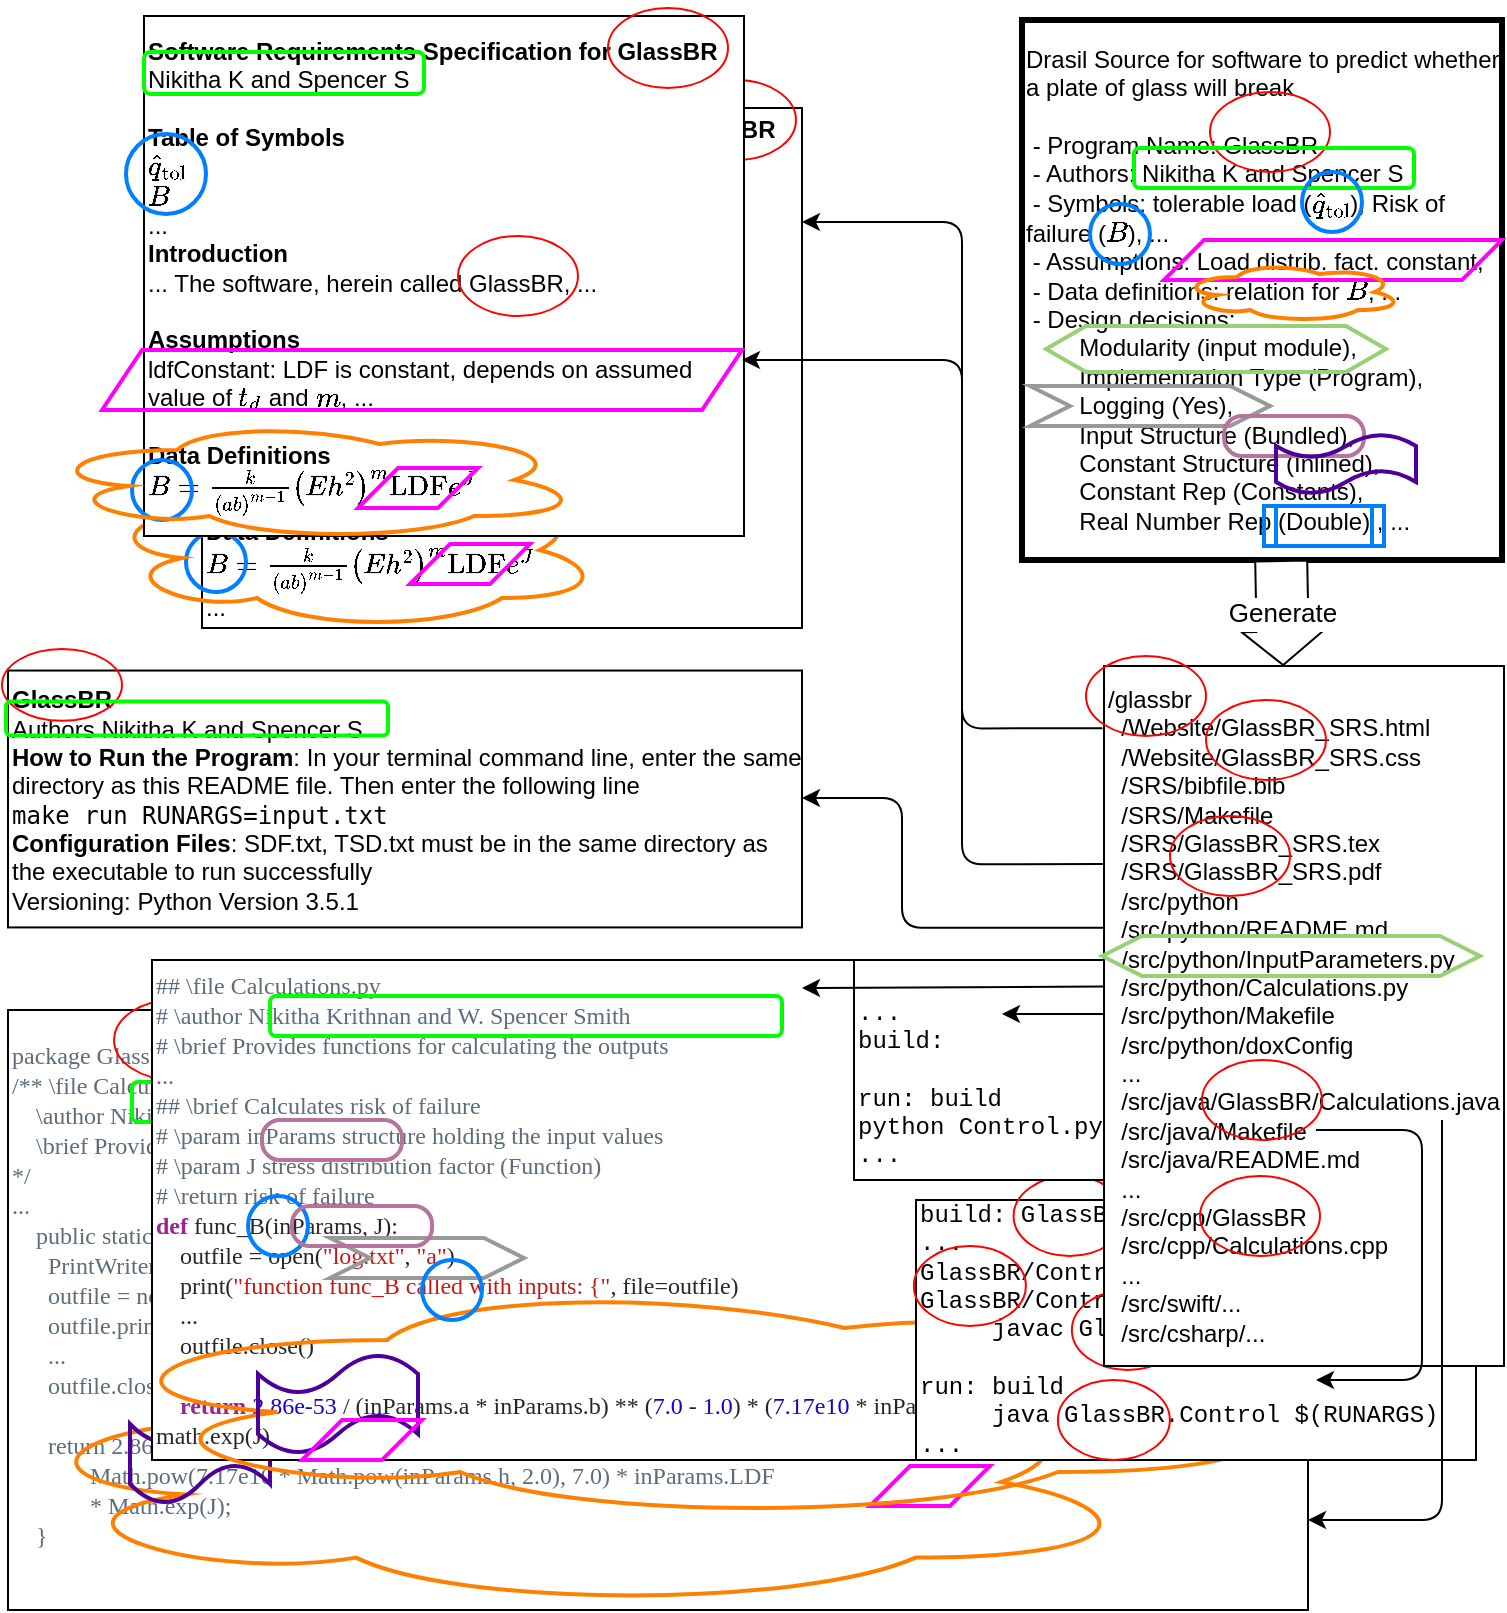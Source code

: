 <mxfile version="15.4.3" type="device"><diagram id="d-WKeMkgtsWJ3UM8GAVP" name="Page-1"><mxGraphModel dx="2272" dy="820" grid="1" gridSize="10" guides="0" tooltips="1" connect="0" arrows="0" fold="1" page="1" pageScale="1" pageWidth="850" pageHeight="1100" math="1" shadow="0"><root><mxCell id="0"/><mxCell id="1" parent="0"/><mxCell id="Y7YsO4KroyBGodmgQjPr-19" value="&lt;p class=&quot;p1&quot; style=&quot;margin: 0px ; font-stretch: normal ; line-height: normal ; background-color: rgb(255 , 255 , 255)&quot;&gt;&lt;font color=&quot;#5d6c79&quot; face=&quot;menlo&quot;&gt;package GlassBR;&lt;/font&gt;&lt;/p&gt;&lt;p class=&quot;p1&quot; style=&quot;margin: 0px ; font-stretch: normal ; line-height: normal ; background-color: rgb(255 , 255 , 255)&quot;&gt;&lt;font color=&quot;#5d6c79&quot; face=&quot;menlo&quot;&gt;/** \file Calculations.java&lt;/font&gt;&lt;/p&gt;&lt;p class=&quot;p1&quot; style=&quot;margin: 0px ; font-stretch: normal ; line-height: normal ; background-color: rgb(255 , 255 , 255)&quot;&gt;&lt;font color=&quot;#5d6c79&quot; face=&quot;menlo&quot;&gt;&amp;nbsp; &amp;nbsp; \author Nikitha Krithnan and W. Spencer Smith&lt;/font&gt;&lt;/p&gt;&lt;p class=&quot;p1&quot; style=&quot;margin: 0px ; font-stretch: normal ; line-height: normal ; background-color: rgb(255 , 255 , 255)&quot;&gt;&lt;font color=&quot;#5d6c79&quot; face=&quot;menlo&quot;&gt;&amp;nbsp; &amp;nbsp; \brief Provides functions for calculating the outputs&lt;/font&gt;&lt;/p&gt;&lt;p class=&quot;p1&quot; style=&quot;margin: 0px ; font-stretch: normal ; line-height: normal ; background-color: rgb(255 , 255 , 255)&quot;&gt;&lt;font color=&quot;#5d6c79&quot; face=&quot;menlo&quot;&gt;*/&lt;/font&gt;&lt;/p&gt;&lt;p class=&quot;p1&quot; style=&quot;margin: 0px ; font-stretch: normal ; line-height: normal ; background-color: rgb(255 , 255 , 255)&quot;&gt;&lt;font color=&quot;#5d6c79&quot; face=&quot;menlo&quot;&gt;...&lt;/font&gt;&lt;/p&gt;&lt;p class=&quot;p1&quot; style=&quot;margin: 0px ; font-stretch: normal ; line-height: normal ; background-color: rgb(255 , 255 , 255)&quot;&gt;&lt;span style=&quot;color: rgb(93 , 108 , 121) ; font-family: &amp;#34;menlo&amp;#34;&quot;&gt;&amp;nbsp; &amp;nbsp; public static double func_B(InputParameters inParams, double J) throws IOException {&lt;/span&gt;&lt;br&gt;&lt;/p&gt;&lt;p class=&quot;p1&quot; style=&quot;margin: 0px ; font-stretch: normal ; line-height: normal ; background-color: rgb(255 , 255 , 255)&quot;&gt;&lt;font color=&quot;#5d6c79&quot; face=&quot;menlo&quot;&gt;&amp;nbsp; &amp;nbsp; &amp;nbsp; PrintWriter outfile;&lt;/font&gt;&lt;/p&gt;&lt;p class=&quot;p1&quot; style=&quot;margin: 0px ; font-stretch: normal ; line-height: normal ; background-color: rgb(255 , 255 , 255)&quot;&gt;&lt;font color=&quot;#5d6c79&quot; face=&quot;menlo&quot;&gt;&amp;nbsp; &amp;nbsp; &amp;nbsp; outfile = new PrintWriter(new FileWriter(new File(&quot;log.txt&quot;), true));&lt;/font&gt;&lt;/p&gt;&lt;p class=&quot;p1&quot; style=&quot;margin: 0px ; font-stretch: normal ; line-height: normal ; background-color: rgb(255 , 255 , 255)&quot;&gt;&lt;font color=&quot;#5d6c79&quot; face=&quot;menlo&quot;&gt;&amp;nbsp; &amp;nbsp; &amp;nbsp; outfile.println(&quot;function func_B called with inputs: {&quot;);&lt;/font&gt;&lt;/p&gt;&lt;p class=&quot;p1&quot; style=&quot;margin: 0px ; font-stretch: normal ; line-height: normal ; background-color: rgb(255 , 255 , 255)&quot;&gt;&lt;span style=&quot;color: rgb(93 , 108 , 121) ; font-family: &amp;#34;menlo&amp;#34;&quot;&gt;&amp;nbsp; &amp;nbsp; &amp;nbsp; ...&lt;/span&gt;&lt;/p&gt;&lt;p class=&quot;p1&quot; style=&quot;margin: 0px ; font-stretch: normal ; line-height: normal ; background-color: rgb(255 , 255 , 255)&quot;&gt;&lt;span style=&quot;color: rgb(93 , 108 , 121) ; font-family: &amp;#34;menlo&amp;#34;&quot;&gt;&amp;nbsp; &amp;nbsp; &amp;nbsp; outfile.close();&lt;/span&gt;&lt;br&gt;&lt;/p&gt;&lt;p class=&quot;p1&quot; style=&quot;margin: 0px ; font-stretch: normal ; line-height: normal ; background-color: rgb(255 , 255 , 255)&quot;&gt;&lt;font color=&quot;#5d6c79&quot; face=&quot;menlo&quot;&gt;&amp;nbsp; &amp;nbsp; &amp;nbsp; &amp;nbsp;&amp;nbsp;&lt;/font&gt;&lt;/p&gt;&lt;p class=&quot;p1&quot; style=&quot;margin: 0px ; font-stretch: normal ; line-height: normal ; background-color: rgb(255 , 255 , 255)&quot;&gt;&lt;font color=&quot;#5d6c79&quot; face=&quot;menlo&quot;&gt;&amp;nbsp; &amp;nbsp; &amp;nbsp; return 2.86e-53 /Math.pow(inParams.a * inParams.b, 7.0 - 1.0) *&lt;/font&gt;&lt;/p&gt;&lt;p class=&quot;p1&quot; style=&quot;margin: 0px ; font-stretch: normal ; line-height: normal ; background-color: rgb(255 , 255 , 255)&quot;&gt;&lt;font color=&quot;#5d6c79&quot; face=&quot;menlo&quot;&gt;&amp;nbsp; &amp;nbsp; &amp;nbsp; &amp;nbsp; &amp;nbsp; &amp;nbsp; &amp;nbsp;Math.pow(7.17e10 * Math.pow(inParams.h, 2.0), 7.0) * inParams.LDF&amp;nbsp;&lt;/font&gt;&lt;/p&gt;&lt;p class=&quot;p1&quot; style=&quot;margin: 0px ; font-stretch: normal ; line-height: normal ; background-color: rgb(255 , 255 , 255)&quot;&gt;&lt;font color=&quot;#5d6c79&quot; face=&quot;menlo&quot;&gt;&amp;nbsp; &amp;nbsp; &amp;nbsp; &amp;nbsp; &amp;nbsp; &amp;nbsp; &amp;nbsp;* Math.exp(J);&lt;/font&gt;&lt;/p&gt;&lt;p class=&quot;p1&quot; style=&quot;margin: 0px ; font-stretch: normal ; line-height: normal ; background-color: rgb(255 , 255 , 255)&quot;&gt;&lt;font color=&quot;#5d6c79&quot; face=&quot;menlo&quot;&gt;&lt;/font&gt;&lt;/p&gt;&lt;p class=&quot;p1&quot; style=&quot;margin: 0px ; font-stretch: normal ; line-height: normal ; background-color: rgb(255 , 255 , 255)&quot;&gt;&lt;font color=&quot;#5d6c79&quot; face=&quot;menlo&quot;&gt;&amp;nbsp; &amp;nbsp; }&lt;/font&gt;&lt;/p&gt;&lt;div&gt;&lt;br&gt;&lt;/div&gt;" style="rounded=0;whiteSpace=wrap;html=1;align=left;fontFamily=Courier New;" parent="1" vertex="1"><mxGeometry x="-797" y="505" width="650" height="300" as="geometry"/></mxCell><mxCell id="Y7YsO4KroyBGodmgQjPr-22" value="" style="ellipse;whiteSpace=wrap;html=1;fillColor=none;strokeColor=#FF0000;" parent="1" vertex="1"><mxGeometry x="-744" y="500" width="60" height="40" as="geometry"/></mxCell><mxCell id="Y7YsO4KroyBGodmgQjPr-29" value="" style="rounded=1;whiteSpace=wrap;html=1;fillColor=none;strokeColor=#00FF00;strokeWidth=2;" parent="1" vertex="1"><mxGeometry x="-735" y="541" width="248" height="20" as="geometry"/></mxCell><mxCell id="Y7YsO4KroyBGodmgQjPr-50" value="" style="ellipse;whiteSpace=wrap;html=1;aspect=fixed;fontFamily=Courier New;strokeWidth=2;fillColor=none;align=left;strokeColor=#007FFF;" parent="1" vertex="1"><mxGeometry x="-634" y="600" width="30" height="30" as="geometry"/></mxCell><mxCell id="Y7YsO4KroyBGodmgQjPr-57" value="" style="ellipse;shape=cloud;whiteSpace=wrap;html=1;fontFamily=Courier New;strokeWidth=2;fillColor=none;align=left;strokeColor=#FF8000;" parent="1" vertex="1"><mxGeometry x="-800" y="678" width="571" height="126" as="geometry"/></mxCell><mxCell id="Y7YsO4KroyBGodmgQjPr-63" value="" style="shape=step;perimeter=stepPerimeter;whiteSpace=wrap;html=1;fixedSize=1;fontFamily=Courier New;strokeWidth=2;fillColor=none;align=left;strokeColor=#999999;" parent="1" vertex="1"><mxGeometry x="-486" y="639" width="120" height="20" as="geometry"/></mxCell><mxCell id="Y7YsO4KroyBGodmgQjPr-66" value="" style="rounded=1;whiteSpace=wrap;html=1;fontFamily=Courier New;strokeWidth=2;fillColor=none;align=left;strokeColor=#B5739D;arcSize=45;" parent="1" vertex="1"><mxGeometry x="-513" y="607" width="70" height="20" as="geometry"/></mxCell><mxCell id="Y7YsO4KroyBGodmgQjPr-69" value="" style="shape=tape;whiteSpace=wrap;html=1;fontFamily=Courier New;strokeWidth=2;fillColor=none;align=left;strokeColor=#4C0099;" parent="1" vertex="1"><mxGeometry x="-736" y="702" width="70" height="50" as="geometry"/></mxCell><mxCell id="jLepKlDc2zNC87XaFifs-2" value="" style="shape=process;whiteSpace=wrap;html=1;backgroundOutline=1;strokeWidth=2;strokeColor=#007FFF;fillColor=none;" parent="1" vertex="1"><mxGeometry x="-448" y="606" width="60" height="20" as="geometry"/></mxCell><mxCell id="UbG10RSQOsBZLtn41_ii-2" value="" style="shape=parallelogram;perimeter=parallelogramPerimeter;whiteSpace=wrap;html=1;fixedSize=1;fontFamily=Courier New;strokeWidth=2;fillColor=none;align=left;strokeColor=#FF00FF;" parent="1" vertex="1"><mxGeometry x="-366" y="733" width="60" height="20" as="geometry"/></mxCell><mxCell id="YKedqq_vjs1xDcSKjSfu-3" value="" style="group" parent="1" vertex="1" connectable="0"><mxGeometry x="-290" y="10" width="240" height="270" as="geometry"/></mxCell><mxCell id="fEJaJfxORMcDwGVmGDDN-1" value="Drasil Source for software to predict whether a plate of glass will break&lt;br&gt;&lt;span&gt;&lt;br&gt;&amp;nbsp;- Program Name: GlassBR&lt;br&gt;&amp;nbsp;- Authors: Nikitha K and Spencer S&lt;br&gt;&lt;/span&gt;&lt;span&gt;&amp;nbsp;- Symbols: tolerable load (\(\hat{q}_\text{tol}\)), Risk of failure (\(B\)), ...&lt;/span&gt;&lt;span&gt;&lt;br&gt;&lt;/span&gt;&lt;span&gt;&amp;nbsp;- Assumptions: Load distrib. fact. constant,&lt;br&gt;&lt;/span&gt;&amp;nbsp;- Data definitions: relation for&amp;nbsp;\(B\), ...&lt;span&gt;&lt;br&gt;&lt;/span&gt;&lt;span&gt;&amp;nbsp;- Design decisions: &lt;br&gt;&lt;span style=&quot;white-space: pre&quot;&gt;&#9;&lt;/span&gt;Modularity (input module), &lt;br&gt;&lt;span style=&quot;white-space: pre&quot;&gt;&#9;&lt;/span&gt;Implementation Type (Program), &lt;br&gt;&lt;span style=&quot;white-space: pre&quot;&gt;&#9;&lt;/span&gt;Logging (Yes),&lt;br&gt;&lt;span style=&quot;white-space: pre&quot;&gt;&#9;&lt;/span&gt;Input Structure (Bundled), &lt;br&gt;&lt;span style=&quot;white-space: pre&quot;&gt;&#9;&lt;/span&gt;Constant Structure (Inlined), &lt;br&gt;&lt;span style=&quot;white-space: pre&quot;&gt;&#9;&lt;/span&gt;Constant Rep (Constants), &lt;br&gt;&lt;span style=&quot;white-space: pre&quot;&gt;&#9;&lt;/span&gt;Real Number Rep (Double) , ...&lt;br&gt;&lt;/span&gt;" style="rounded=0;whiteSpace=wrap;html=1;align=left;strokeWidth=3;" parent="YKedqq_vjs1xDcSKjSfu-3" vertex="1"><mxGeometry width="240" height="270" as="geometry"/></mxCell><mxCell id="Y7YsO4KroyBGodmgQjPr-6" value="" style="ellipse;whiteSpace=wrap;html=1;fillColor=none;strokeColor=#FF0000;" parent="YKedqq_vjs1xDcSKjSfu-3" vertex="1"><mxGeometry x="94" y="36" width="60" height="40" as="geometry"/></mxCell><mxCell id="Y7YsO4KroyBGodmgQjPr-14" style="edgeStyle=orthogonalEdgeStyle;rounded=0;orthogonalLoop=1;jettySize=auto;html=1;exitX=0.5;exitY=1;exitDx=0;exitDy=0;" parent="YKedqq_vjs1xDcSKjSfu-3" source="Y7YsO4KroyBGodmgQjPr-6" target="Y7YsO4KroyBGodmgQjPr-6" edge="1"><mxGeometry relative="1" as="geometry"/></mxCell><mxCell id="Y7YsO4KroyBGodmgQjPr-15" value="" style="rounded=1;whiteSpace=wrap;html=1;fillColor=none;strokeColor=#00FF00;strokeWidth=2;" parent="YKedqq_vjs1xDcSKjSfu-3" vertex="1"><mxGeometry x="56" y="64" width="140" height="20" as="geometry"/></mxCell><mxCell id="Y7YsO4KroyBGodmgQjPr-44" value="" style="ellipse;whiteSpace=wrap;html=1;aspect=fixed;fontFamily=Courier New;strokeWidth=2;fillColor=none;align=left;strokeColor=#007FFF;" parent="YKedqq_vjs1xDcSKjSfu-3" vertex="1"><mxGeometry x="140" y="76" width="30" height="30" as="geometry"/></mxCell><mxCell id="Y7YsO4KroyBGodmgQjPr-45" value="" style="ellipse;whiteSpace=wrap;html=1;aspect=fixed;fontFamily=Courier New;strokeWidth=2;fillColor=none;align=left;strokeColor=#007FFF;" parent="YKedqq_vjs1xDcSKjSfu-3" vertex="1"><mxGeometry x="34" y="92" width="30" height="30" as="geometry"/></mxCell><mxCell id="Y7YsO4KroyBGodmgQjPr-51" value="" style="shape=parallelogram;perimeter=parallelogramPerimeter;whiteSpace=wrap;html=1;fixedSize=1;fontFamily=Courier New;strokeWidth=2;fillColor=none;align=left;strokeColor=#FF00FF;" parent="YKedqq_vjs1xDcSKjSfu-3" vertex="1"><mxGeometry x="71" y="110" width="169" height="20" as="geometry"/></mxCell><mxCell id="Y7YsO4KroyBGodmgQjPr-54" value="" style="ellipse;shape=cloud;whiteSpace=wrap;html=1;fontFamily=Courier New;strokeWidth=2;fillColor=none;align=left;strokeColor=#FF8000;" parent="YKedqq_vjs1xDcSKjSfu-3" vertex="1"><mxGeometry x="80" y="121" width="110" height="30" as="geometry"/></mxCell><mxCell id="Y7YsO4KroyBGodmgQjPr-59" value="" style="shape=hexagon;perimeter=hexagonPerimeter2;whiteSpace=wrap;html=1;fixedSize=1;fontFamily=Courier New;strokeWidth=2;fillColor=none;align=left;strokeColor=#97D077;" parent="YKedqq_vjs1xDcSKjSfu-3" vertex="1"><mxGeometry x="12" y="153" width="170" height="23" as="geometry"/></mxCell><mxCell id="Y7YsO4KroyBGodmgQjPr-61" value="" style="shape=step;perimeter=stepPerimeter;whiteSpace=wrap;html=1;fixedSize=1;fontFamily=Courier New;strokeWidth=2;fillColor=none;align=left;strokeColor=#999999;" parent="YKedqq_vjs1xDcSKjSfu-3" vertex="1"><mxGeometry x="4" y="183" width="120" height="20" as="geometry"/></mxCell><mxCell id="Y7YsO4KroyBGodmgQjPr-64" value="" style="rounded=1;whiteSpace=wrap;html=1;fontFamily=Courier New;strokeWidth=2;fillColor=none;align=left;strokeColor=#B5739D;arcSize=45;" parent="YKedqq_vjs1xDcSKjSfu-3" vertex="1"><mxGeometry x="101" y="198" width="70" height="20" as="geometry"/></mxCell><mxCell id="Y7YsO4KroyBGodmgQjPr-67" value="" style="shape=tape;whiteSpace=wrap;html=1;fontFamily=Courier New;strokeWidth=2;fillColor=none;align=left;strokeColor=#4C0099;" parent="YKedqq_vjs1xDcSKjSfu-3" vertex="1"><mxGeometry x="127" y="207" width="70" height="30" as="geometry"/></mxCell><mxCell id="jLepKlDc2zNC87XaFifs-1" value="" style="shape=process;whiteSpace=wrap;html=1;backgroundOutline=1;strokeWidth=2;strokeColor=#007FFF;fillColor=none;" parent="YKedqq_vjs1xDcSKjSfu-3" vertex="1"><mxGeometry x="121" y="243" width="60" height="20" as="geometry"/></mxCell><mxCell id="YKedqq_vjs1xDcSKjSfu-8" value="" style="group" parent="1" vertex="1" connectable="0"><mxGeometry x="-750" y="40" width="350" height="274" as="geometry"/></mxCell><mxCell id="Y7YsO4KroyBGodmgQjPr-11" value="&lt;b&gt;Software Requirements Specification for GlassBR&lt;/b&gt;&lt;br&gt;Nikitha Krithnan and Spencer Smith&lt;br&gt;&lt;br&gt;&lt;b&gt;Table of Symbols&lt;/b&gt;&lt;br&gt;qhat&lt;br&gt;B&lt;br&gt;...&lt;br&gt;&lt;b&gt;Introduction&lt;/b&gt;&lt;br&gt;... The software, herein called GlassBR, ...&lt;br&gt;&lt;br&gt;&lt;b&gt;Assumptions&lt;/b&gt;&lt;br&gt;StdVals: LDF is constant&lt;br&gt;...&lt;br&gt;&lt;br&gt;&lt;b&gt;Data Definitions&lt;/b&gt;&lt;br&gt;\(B=\frac{k}{\left(a b\right)^{m-1}} \left(E h^{2}\right)^{m} \text{LDF} e^{J}\)&lt;br&gt;..." style="rounded=0;whiteSpace=wrap;html=1;align=left;" parent="YKedqq_vjs1xDcSKjSfu-8" vertex="1"><mxGeometry x="50" y="14" width="300" height="260" as="geometry"/></mxCell><mxCell id="Y7YsO4KroyBGodmgQjPr-27" value="" style="ellipse;whiteSpace=wrap;html=1;fillColor=none;strokeColor=#FF0000;" parent="YKedqq_vjs1xDcSKjSfu-8" vertex="1"><mxGeometry x="287" width="60" height="40" as="geometry"/></mxCell><mxCell id="UbG10RSQOsBZLtn41_ii-4" value="" style="shape=parallelogram;perimeter=parallelogramPerimeter;whiteSpace=wrap;html=1;fixedSize=1;fontFamily=Courier New;strokeWidth=2;fillColor=none;align=left;strokeColor=#FF00FF;" parent="YKedqq_vjs1xDcSKjSfu-8" vertex="1"><mxGeometry x="154" y="232" width="60" height="20" as="geometry"/></mxCell><mxCell id="UbG10RSQOsBZLtn41_ii-5" value="" style="ellipse;whiteSpace=wrap;html=1;aspect=fixed;fontFamily=Courier New;strokeWidth=2;fillColor=none;align=left;strokeColor=#007FFF;" parent="YKedqq_vjs1xDcSKjSfu-8" vertex="1"><mxGeometry x="42" y="226" width="30" height="30" as="geometry"/></mxCell><mxCell id="Y7YsO4KroyBGodmgQjPr-56" value="" style="ellipse;shape=cloud;whiteSpace=wrap;html=1;fontFamily=Courier New;strokeWidth=2;fillColor=none;align=left;strokeColor=#FF8000;" parent="YKedqq_vjs1xDcSKjSfu-8" vertex="1"><mxGeometry y="195" width="250" height="80" as="geometry"/></mxCell><mxCell id="YKedqq_vjs1xDcSKjSfu-6" value="" style="group" parent="YKedqq_vjs1xDcSKjSfu-8" vertex="1" connectable="0"><mxGeometry x="-10" y="-40" width="331" height="290" as="geometry"/></mxCell><mxCell id="fEJaJfxORMcDwGVmGDDN-6" value="&lt;div&gt;&lt;b&gt;Software Requirements Specification for GlassBR&lt;/b&gt;&lt;br&gt;&lt;/div&gt;&lt;div&gt;Nikitha K and Spencer S&lt;/div&gt;&lt;br&gt;&lt;b&gt;Table of Symbols&lt;/b&gt;&lt;br&gt;\(\hat{q}_\text{tol}\)&lt;br&gt;\(B\)&lt;br&gt;...&lt;br&gt;&lt;b&gt;Introduction&lt;/b&gt;&lt;br&gt;... The software, herein called GlassBR, ...&lt;br&gt;&lt;br&gt;&lt;b&gt;Assumptions&lt;/b&gt;&lt;br&gt;ldfConstant: LDF is constant, depends on assumed value of \(t_d\) and \(m\), ...&lt;br&gt;&lt;br&gt;&lt;b&gt;Data Definitions&lt;/b&gt;&lt;br&gt;\(B=\frac{k}{\left(a b\right)^{m-1}} \left(E h^{2}\right)^{m} \text{LDF} e^{J}\)" style="rounded=0;whiteSpace=wrap;html=1;align=left;" parent="YKedqq_vjs1xDcSKjSfu-6" vertex="1"><mxGeometry x="31" y="8" width="300" height="260" as="geometry"/></mxCell><mxCell id="Y7YsO4KroyBGodmgQjPr-16" value="" style="rounded=1;whiteSpace=wrap;html=1;fillColor=none;strokeColor=#00FF00;strokeWidth=2;" parent="YKedqq_vjs1xDcSKjSfu-6" vertex="1"><mxGeometry x="31" y="26" width="140" height="21" as="geometry"/></mxCell><mxCell id="Y7YsO4KroyBGodmgQjPr-25" value="" style="ellipse;whiteSpace=wrap;html=1;fillColor=none;strokeColor=#FF0000;" parent="YKedqq_vjs1xDcSKjSfu-6" vertex="1"><mxGeometry x="263" y="4" width="60" height="40" as="geometry"/></mxCell><mxCell id="Y7YsO4KroyBGodmgQjPr-33" value="" style="ellipse;whiteSpace=wrap;html=1;fillColor=none;strokeColor=#FF0000;strokeWidth=1;" parent="YKedqq_vjs1xDcSKjSfu-6" vertex="1"><mxGeometry x="188" y="118" width="60" height="40" as="geometry"/></mxCell><mxCell id="Y7YsO4KroyBGodmgQjPr-46" value="" style="ellipse;whiteSpace=wrap;html=1;aspect=fixed;fontFamily=Courier New;strokeWidth=2;fillColor=none;align=left;strokeColor=#007FFF;" parent="YKedqq_vjs1xDcSKjSfu-6" vertex="1"><mxGeometry x="22" y="67" width="40" height="40" as="geometry"/></mxCell><mxCell id="Y7YsO4KroyBGodmgQjPr-48" value="" style="ellipse;whiteSpace=wrap;html=1;aspect=fixed;fontFamily=Courier New;strokeWidth=2;fillColor=none;align=left;strokeColor=#007FFF;" parent="YKedqq_vjs1xDcSKjSfu-6" vertex="1"><mxGeometry x="25" y="230" width="30" height="30" as="geometry"/></mxCell><mxCell id="Y7YsO4KroyBGodmgQjPr-52" value="" style="shape=parallelogram;perimeter=parallelogramPerimeter;whiteSpace=wrap;html=1;fixedSize=1;fontFamily=Courier New;strokeWidth=2;fillColor=none;align=left;strokeColor=#FF00FF;" parent="YKedqq_vjs1xDcSKjSfu-6" vertex="1"><mxGeometry x="10" y="175" width="320" height="30" as="geometry"/></mxCell><mxCell id="Y7YsO4KroyBGodmgQjPr-53" value="" style="shape=parallelogram;perimeter=parallelogramPerimeter;whiteSpace=wrap;html=1;fixedSize=1;fontFamily=Courier New;strokeWidth=2;fillColor=none;align=left;strokeColor=#FF00FF;" parent="YKedqq_vjs1xDcSKjSfu-6" vertex="1"><mxGeometry x="138" y="234" width="60" height="20" as="geometry"/></mxCell><mxCell id="Y7YsO4KroyBGodmgQjPr-55" value="" style="ellipse;shape=cloud;whiteSpace=wrap;html=1;fontFamily=Courier New;strokeWidth=2;fillColor=none;align=left;strokeColor=#FF8000;" parent="YKedqq_vjs1xDcSKjSfu-6" vertex="1"><mxGeometry x="-20" y="210" width="270" height="60" as="geometry"/></mxCell><mxCell id="YKedqq_vjs1xDcSKjSfu-9" value="" style="group" parent="1" vertex="1" connectable="0"><mxGeometry x="-800" y="320" width="400" height="150" as="geometry"/></mxCell><mxCell id="fEJaJfxORMcDwGVmGDDN-4" value="&lt;br&gt;&lt;div&gt;&lt;b&gt;GlassBR&lt;/b&gt;&lt;/div&gt;Authors Nikitha K and Spencer S&lt;br&gt;&lt;b&gt;How to Run the Program&lt;/b&gt;: In your terminal command line, enter the same directory as this README file. Then enter the following line&lt;br&gt;&lt;code&gt;make run RUNARGS=input.txt&lt;br&gt;&lt;span style=&quot;font-family: &amp;#34;helvetica&amp;#34;&quot;&gt;&lt;b&gt;Configuration Files&lt;/b&gt;: SDF.txt, TSD.txt must be in the same directory as the executable to run successfully&lt;br&gt;&lt;/span&gt;&lt;span style=&quot;font-family: &amp;#34;helvetica&amp;#34;&quot;&gt;Versioning: Python Version 3.5.1&lt;/span&gt;&lt;br&gt;&lt;/code&gt;&lt;p dir=&quot;auto&quot;&gt;&lt;/p&gt;" style="rounded=0;whiteSpace=wrap;html=1;align=left;" parent="YKedqq_vjs1xDcSKjSfu-9" vertex="1"><mxGeometry x="3" y="15.269" width="397" height="128.443" as="geometry"/></mxCell><mxCell id="Y7YsO4KroyBGodmgQjPr-9" value="" style="ellipse;whiteSpace=wrap;html=1;fillColor=none;strokeColor=#FF0000;" parent="YKedqq_vjs1xDcSKjSfu-9" vertex="1"><mxGeometry y="4.491" width="60" height="35.928" as="geometry"/></mxCell><mxCell id="Y7YsO4KroyBGodmgQjPr-70" value="" style="rounded=1;whiteSpace=wrap;html=1;fillColor=none;strokeColor=#00FF00;strokeWidth=2;" parent="YKedqq_vjs1xDcSKjSfu-9" vertex="1"><mxGeometry x="2" y="30.743" width="191" height="17.066" as="geometry"/></mxCell><mxCell id="Y7YsO4KroyBGodmgQjPr-20" value="&lt;font face=&quot;Helvetica&quot; style=&quot;font-size: 13px&quot;&gt;Generate&lt;/font&gt;" style="shape=flexArrow;endArrow=classic;html=1;fontFamily=Courier New;fillColor=#ffffff;width=26;endSize=5.27;endWidth=14;entryX=0.448;entryY=0;entryDx=0;entryDy=0;entryPerimeter=0;exitX=0.54;exitY=1;exitDx=0;exitDy=0;exitPerimeter=0;" parent="1" source="fEJaJfxORMcDwGVmGDDN-1" target="fEJaJfxORMcDwGVmGDDN-5" edge="1"><mxGeometry x="-810" y="10" width="50" height="50" as="geometry"><mxPoint x="-160" y="300" as="sourcePoint"/><mxPoint x="-181" y="350" as="targetPoint"/></mxGeometry></mxCell><mxCell id="YKedqq_vjs1xDcSKjSfu-16" value="" style="endArrow=classic;html=1;rounded=1;edgeStyle=orthogonalEdgeStyle;entryX=1;entryY=0.496;entryDx=0;entryDy=0;entryPerimeter=0;exitX=0.002;exitY=0.374;exitDx=0;exitDy=0;exitPerimeter=0;" parent="1" source="fEJaJfxORMcDwGVmGDDN-5" target="fEJaJfxORMcDwGVmGDDN-4" edge="1"><mxGeometry width="50" height="50" relative="1" as="geometry"><mxPoint x="-250" y="460" as="sourcePoint"/><mxPoint x="-320" y="370" as="targetPoint"/><Array as="points"><mxPoint x="-350" y="464"/><mxPoint x="-350" y="399"/></Array></mxGeometry></mxCell><mxCell id="YKedqq_vjs1xDcSKjSfu-17" value="" style="endArrow=classic;html=1;rounded=1;edgeStyle=orthogonalEdgeStyle;exitX=-0.004;exitY=0.089;exitDx=0;exitDy=0;exitPerimeter=0;" parent="1" source="fEJaJfxORMcDwGVmGDDN-5" edge="1"><mxGeometry width="50" height="50" relative="1" as="geometry"><mxPoint x="-270" y="365" as="sourcePoint"/><mxPoint x="-400" y="111" as="targetPoint"/><Array as="points"><mxPoint x="-320" y="364"/><mxPoint x="-320" y="111"/></Array></mxGeometry></mxCell><mxCell id="YKedqq_vjs1xDcSKjSfu-18" value="" style="endArrow=classic;html=1;rounded=1;edgeStyle=orthogonalEdgeStyle;entryX=1.014;entryY=0.397;entryDx=0;entryDy=0;entryPerimeter=0;exitX=-0.003;exitY=0.283;exitDx=0;exitDy=0;exitPerimeter=0;" parent="1" source="fEJaJfxORMcDwGVmGDDN-5" edge="1"><mxGeometry width="50" height="50" relative="1" as="geometry"><mxPoint x="-255.0" y="432.93" as="sourcePoint"/><mxPoint x="-430.0" y="180.0" as="targetPoint"/><Array as="points"><mxPoint x="-320" y="432"/><mxPoint x="-320" y="180"/></Array></mxGeometry></mxCell><mxCell id="YKedqq_vjs1xDcSKjSfu-99" value="" style="endArrow=classic;html=1;rounded=1;edgeStyle=orthogonalEdgeStyle;" parent="1" edge="1"><mxGeometry width="50" height="50" relative="1" as="geometry"><mxPoint x="-249" y="507" as="sourcePoint"/><mxPoint x="-300" y="507" as="targetPoint"/><Array as="points"><mxPoint x="-249" y="507"/></Array></mxGeometry></mxCell><mxCell id="YKedqq_vjs1xDcSKjSfu-103" value="" style="endArrow=classic;html=1;rounded=1;edgeStyle=orthogonalEdgeStyle;exitX=0.001;exitY=0.455;exitDx=0;exitDy=0;exitPerimeter=0;" parent="1" edge="1"><mxGeometry width="50" height="50" relative="1" as="geometry"><mxPoint x="-248.8" y="493.25" as="sourcePoint"/><mxPoint x="-400" y="494" as="targetPoint"/><Array as="points"><mxPoint x="-400" y="494"/></Array></mxGeometry></mxCell><mxCell id="UbG10RSQOsBZLtn41_ii-14" value="" style="ellipse;whiteSpace=wrap;html=1;aspect=fixed;" parent="1" vertex="1"><mxGeometry x="-168" y="530" width="20" height="20" as="geometry"/></mxCell><mxCell id="Y7YsO4KroyBGodmgQjPr-18" value="&lt;p class=&quot;p1&quot; style=&quot;margin: 0px ; font-stretch: normal ; line-height: normal ; font-family: &amp;#34;menlo&amp;#34; ; color: rgb(93 , 108 , 121) ; background-color: rgb(255 , 255 , 255)&quot;&gt;## \file Calculations.py&lt;/p&gt;&lt;p class=&quot;p1&quot; style=&quot;margin: 0px ; font-stretch: normal ; line-height: normal ; font-family: &amp;#34;menlo&amp;#34; ; color: rgb(93 , 108 , 121) ; background-color: rgb(255 , 255 , 255)&quot;&gt;# \author Nikitha Krithnan and W. Spencer Smith&lt;/p&gt;&lt;p class=&quot;p1&quot; style=&quot;margin: 0px ; font-stretch: normal ; line-height: normal ; font-family: &amp;#34;menlo&amp;#34; ; color: rgb(93 , 108 , 121) ; background-color: rgb(255 , 255 , 255)&quot;&gt;&lt;span style=&quot;font-family: &amp;#34;menlo&amp;#34;&quot;&gt;# \brief Provides functions for calculating the outputs&lt;/span&gt;&lt;/p&gt;&lt;p class=&quot;p1&quot; style=&quot;margin: 0px ; font-stretch: normal ; line-height: normal ; font-family: &amp;#34;menlo&amp;#34; ; color: rgb(93 , 108 , 121) ; background-color: rgb(255 , 255 , 255)&quot;&gt;...&lt;/p&gt;&lt;p class=&quot;p1&quot; style=&quot;margin: 0px ; font-stretch: normal ; line-height: normal ; font-family: &amp;#34;menlo&amp;#34; ; color: rgb(93 , 108 , 121) ; background-color: rgb(255 , 255 , 255)&quot;&gt;## \brief Calculates risk of failure&lt;/p&gt;&lt;p class=&quot;p1&quot; style=&quot;margin: 0px ; font-stretch: normal ; line-height: normal ; font-family: &amp;#34;menlo&amp;#34; ; color: rgb(93 , 108 , 121) ; background-color: rgb(255 , 255 , 255)&quot;&gt;# \param inParams structure holding the input values&lt;/p&gt;&lt;p class=&quot;p1&quot; style=&quot;margin: 0px ; font-stretch: normal ; line-height: normal ; font-family: &amp;#34;menlo&amp;#34; ; color: rgb(93 , 108 , 121) ; background-color: rgb(255 , 255 , 255)&quot;&gt;# \param J stress distribution factor (Function)&lt;/p&gt;&lt;p class=&quot;p1&quot; style=&quot;margin: 0px ; font-stretch: normal ; line-height: normal ; font-family: &amp;#34;menlo&amp;#34; ; color: rgb(93 , 108 , 121) ; background-color: rgb(255 , 255 , 255)&quot;&gt;# \return risk of failure&lt;/p&gt;&lt;p class=&quot;p2&quot; style=&quot;margin: 0px ; font-stretch: normal ; line-height: normal ; font-family: &amp;#34;menlo&amp;#34; ; color: rgba(0 , 0 , 0 , 0.85) ; background-color: rgb(255 , 255 , 255)&quot;&gt;&lt;span class=&quot;s1&quot; style=&quot;color: rgb(155 , 35 , 147)&quot;&gt;&lt;b&gt;def&lt;/b&gt;&lt;/span&gt; func_B(inParams, J):&lt;/p&gt;&lt;p class=&quot;p2&quot; style=&quot;margin: 0px ; font-stretch: normal ; line-height: normal ; font-family: &amp;#34;menlo&amp;#34; ; color: rgba(0 , 0 , 0 , 0.85) ; background-color: rgb(255 , 255 , 255)&quot;&gt;&lt;span class=&quot;Apple-converted-space&quot;&gt;&amp;nbsp; &amp;nbsp; &lt;/span&gt;outfile = open(&lt;span class=&quot;s2&quot; style=&quot;color: rgb(196 , 26 , 22)&quot;&gt;&quot;log.txt&quot;&lt;/span&gt;, &lt;span class=&quot;s2&quot; style=&quot;color: rgb(196 , 26 , 22)&quot;&gt;&quot;a&quot;&lt;/span&gt;)&lt;/p&gt;&lt;p class=&quot;p3&quot; style=&quot;margin: 0px ; font-stretch: normal ; line-height: normal ; font-family: &amp;#34;menlo&amp;#34; ; color: rgb(196 , 26 , 22) ; background-color: rgb(255 , 255 , 255)&quot;&gt;&lt;span class=&quot;s3&quot; style=&quot;color: rgba(0 , 0 , 0 , 0.85)&quot;&gt;&lt;span class=&quot;Apple-converted-space&quot;&gt;&amp;nbsp; &amp;nbsp; &lt;/span&gt;print(&lt;/span&gt;&quot;function func_B called with inputs: {&quot;&lt;span class=&quot;s3&quot; style=&quot;color: rgba(0 , 0 , 0 , 0.85)&quot;&gt;, file=outfile)&lt;/span&gt;&lt;/p&gt;&lt;p class=&quot;p2&quot; style=&quot;margin: 0px ; font-stretch: normal ; line-height: normal ; font-family: &amp;#34;menlo&amp;#34; ; color: rgba(0 , 0 , 0 , 0.85) ; background-color: rgb(255 , 255 , 255)&quot;&gt;&lt;span class=&quot;Apple-converted-space&quot;&gt;&amp;nbsp; &amp;nbsp; ...&lt;/span&gt;&lt;/p&gt;&lt;p class=&quot;p2&quot; style=&quot;margin: 0px ; font-stretch: normal ; line-height: normal ; font-family: &amp;#34;menlo&amp;#34; ; color: rgba(0 , 0 , 0 , 0.85) ; background-color: rgb(255 , 255 , 255)&quot;&gt;&lt;span class=&quot;Apple-converted-space&quot;&gt;&amp;nbsp; &amp;nbsp;&amp;nbsp;&lt;/span&gt;outfile.close()&lt;br&gt;&lt;/p&gt;&lt;p class=&quot;p4&quot; style=&quot;margin: 0px ; font-stretch: normal ; line-height: normal ; font-family: &amp;#34;menlo&amp;#34; ; color: rgba(0 , 0 , 0 , 0.85) ; background-color: rgb(255 , 255 , 255) ; min-height: 14px&quot;&gt;&lt;span class=&quot;Apple-converted-space&quot;&gt;&amp;nbsp;&amp;nbsp; &amp;nbsp;&lt;/span&gt;&lt;/p&gt;&lt;p class=&quot;p2&quot; style=&quot;margin: 0px ; font-stretch: normal ; line-height: normal ; font-family: &amp;#34;menlo&amp;#34; ; color: rgba(0 , 0 , 0 , 0.85) ; background-color: rgb(255 , 255 , 255)&quot;&gt;&lt;span class=&quot;Apple-converted-space&quot;&gt;&amp;nbsp; &amp;nbsp; &lt;/span&gt;&lt;span class=&quot;s1&quot; style=&quot;color: rgb(155 , 35 , 147)&quot;&gt;&lt;b&gt;return&lt;/b&gt;&lt;/span&gt; &lt;span class=&quot;s4&quot; style=&quot;color: rgb(28 , 0 , 207)&quot;&gt;2.86e-53&lt;/span&gt; / (inParams.a * inParams.b) ** (&lt;span class=&quot;s4&quot; style=&quot;color: rgb(28 , 0 , 207)&quot;&gt;7.0&lt;/span&gt; - &lt;span class=&quot;s4&quot; style=&quot;color: rgb(28 , 0 , 207)&quot;&gt;1.0&lt;/span&gt;) * (&lt;span class=&quot;s4&quot; style=&quot;color: rgb(28 , 0 , 207)&quot;&gt;7.17e10&lt;/span&gt; * inParams.h ** &lt;span class=&quot;s4&quot; style=&quot;color: rgb(28 , 0 , 207)&quot;&gt;2.0&lt;/span&gt;) ** &lt;span class=&quot;s4&quot; style=&quot;color: rgb(28 , 0 , 207)&quot;&gt;7.0&lt;/span&gt; * inParams.LDF * math.exp(J)&lt;/p&gt;" style="rounded=0;whiteSpace=wrap;html=1;align=left;fontFamily=Courier New;" parent="1" vertex="1"><mxGeometry x="-725" y="480" width="580" height="250" as="geometry"/></mxCell><mxCell id="Y7YsO4KroyBGodmgQjPr-58" value="" style="ellipse;shape=cloud;whiteSpace=wrap;html=1;fontFamily=Courier New;strokeWidth=2;fillColor=none;align=left;strokeColor=#FF8000;" parent="1" vertex="1"><mxGeometry x="-760" y="640" width="610" height="120" as="geometry"/></mxCell><mxCell id="Y7YsO4KroyBGodmgQjPr-28" value="" style="rounded=1;whiteSpace=wrap;html=1;fillColor=none;strokeColor=#00FF00;strokeWidth=2;" parent="1" vertex="1"><mxGeometry x="-666" y="498" width="256" height="20" as="geometry"/></mxCell><mxCell id="Y7YsO4KroyBGodmgQjPr-49" value="" style="ellipse;whiteSpace=wrap;html=1;aspect=fixed;fontFamily=Courier New;strokeWidth=2;fillColor=none;align=left;strokeColor=#007FFF;" parent="1" vertex="1"><mxGeometry x="-677" y="598" width="30" height="30" as="geometry"/></mxCell><mxCell id="Y7YsO4KroyBGodmgQjPr-62" value="" style="shape=step;perimeter=stepPerimeter;whiteSpace=wrap;html=1;fixedSize=1;fontFamily=Courier New;strokeWidth=2;fillColor=none;align=left;strokeColor=#999999;" parent="1" vertex="1"><mxGeometry x="-636" y="619" width="97" height="20" as="geometry"/></mxCell><mxCell id="Y7YsO4KroyBGodmgQjPr-65" value="" style="rounded=1;whiteSpace=wrap;html=1;fontFamily=Courier New;strokeWidth=2;fillColor=none;align=left;strokeColor=#B5739D;arcSize=45;" parent="1" vertex="1"><mxGeometry x="-655" y="603" width="70" height="20" as="geometry"/></mxCell><mxCell id="Y7YsO4KroyBGodmgQjPr-68" value="" style="shape=tape;whiteSpace=wrap;html=1;fontFamily=Courier New;strokeWidth=2;fillColor=none;align=left;strokeColor=#4C0099;" parent="1" vertex="1"><mxGeometry x="-672" y="677" width="80" height="50" as="geometry"/></mxCell><mxCell id="UbG10RSQOsBZLtn41_ii-3" value="" style="shape=parallelogram;perimeter=parallelogramPerimeter;whiteSpace=wrap;html=1;fixedSize=1;fontFamily=Courier New;strokeWidth=2;fillColor=none;align=left;strokeColor=#FF00FF;" parent="1" vertex="1"><mxGeometry x="-650" y="710" width="60" height="20" as="geometry"/></mxCell><mxCell id="YKedqq_vjs1xDcSKjSfu-19" value="" style="ellipse;whiteSpace=wrap;html=1;aspect=fixed;fontFamily=Courier New;strokeWidth=2;fillColor=none;align=left;strokeColor=#007FFF;" parent="1" vertex="1"><mxGeometry x="-590" y="630" width="30" height="30" as="geometry"/></mxCell><mxCell id="YKedqq_vjs1xDcSKjSfu-20" value="" style="rounded=1;whiteSpace=wrap;html=1;fontFamily=Courier New;strokeWidth=2;fillColor=none;align=left;strokeColor=#B5739D;arcSize=45;" parent="1" vertex="1"><mxGeometry x="-670" y="560" width="70" height="20" as="geometry"/></mxCell><mxCell id="YKedqq_vjs1xDcSKjSfu-10" value="" style="group" parent="1" vertex="1" connectable="0"><mxGeometry x="-343" y="588" width="280" height="142" as="geometry"/></mxCell><mxCell id="Y7YsO4KroyBGodmgQjPr-17" value="&lt;div&gt;build: GlassBR/Control.class&lt;/div&gt;&lt;div&gt;...&lt;/div&gt;&lt;div&gt;GlassBR/Control.class: GlassBR/Control.java&amp;nbsp;&lt;span&gt;...&lt;/span&gt;&lt;/div&gt;&lt;div&gt;&lt;span&gt;&amp;nbsp; &amp;nbsp; &amp;nbsp;javac GlassBR/Control.java&lt;/span&gt;&lt;/div&gt;&lt;div&gt;&lt;br&gt;&lt;/div&gt;&lt;div&gt;run: build&lt;/div&gt;&lt;div&gt;&lt;span&gt;&lt;/span&gt;&amp;nbsp; &amp;nbsp; &amp;nbsp;java GlassBR.Control $(RUNARGS)&lt;/div&gt;&lt;div&gt;...&lt;/div&gt;" style="rounded=0;whiteSpace=wrap;html=1;align=left;fontFamily=Courier New;" parent="YKedqq_vjs1xDcSKjSfu-10" vertex="1"><mxGeometry y="12" width="280" height="130" as="geometry"/></mxCell><mxCell id="Y7YsO4KroyBGodmgQjPr-23" value="" style="ellipse;whiteSpace=wrap;html=1;fillColor=none;strokeColor=#FF0000;" parent="YKedqq_vjs1xDcSKjSfu-10" vertex="1"><mxGeometry x="48.8" width="56" height="40" as="geometry"/></mxCell><mxCell id="Y7YsO4KroyBGodmgQjPr-24" value="" style="ellipse;whiteSpace=wrap;html=1;fillColor=none;strokeColor=#FF0000;" parent="YKedqq_vjs1xDcSKjSfu-10" vertex="1"><mxGeometry x="77.933" y="57" width="56" height="40" as="geometry"/></mxCell><mxCell id="YKedqq_vjs1xDcSKjSfu-104" value="" style="ellipse;whiteSpace=wrap;html=1;fillColor=none;strokeColor=#FF0000;" parent="1" vertex="1"><mxGeometry x="-272.067" y="690" width="56" height="40" as="geometry"/></mxCell><mxCell id="YKedqq_vjs1xDcSKjSfu-105" value="" style="ellipse;whiteSpace=wrap;html=1;fillColor=none;strokeColor=#FF0000;" parent="1" vertex="1"><mxGeometry x="-344.067" y="623" width="56" height="40" as="geometry"/></mxCell><mxCell id="YKedqq_vjs1xDcSKjSfu-12" value="" style="group" parent="1" vertex="1" connectable="0"><mxGeometry x="-260" y="330" width="211" height="353" as="geometry"/></mxCell><mxCell id="fEJaJfxORMcDwGVmGDDN-2" value="&lt;div&gt;&lt;span&gt;&lt;br&gt;&lt;/span&gt;&lt;/div&gt;&lt;div&gt;&lt;span&gt;...&lt;/span&gt;&lt;br&gt;&lt;/div&gt;&lt;div&gt;build:&lt;/div&gt;&lt;div&gt;&lt;br&gt;&lt;/div&gt;&lt;div&gt;run: build&lt;/div&gt;&lt;div&gt;&lt;span&gt;&#9;&lt;/span&gt;python Control.py $(RUNARGS)&lt;/div&gt;&lt;div&gt;...&lt;/div&gt;" style="rounded=0;whiteSpace=wrap;html=1;align=left;fontFamily=Courier New;" parent="YKedqq_vjs1xDcSKjSfu-12" vertex="1"><mxGeometry x="-114" y="150" width="300" height="110" as="geometry"/></mxCell><mxCell id="Y7YsO4KroyBGodmgQjPr-3" style="edgeStyle=orthogonalEdgeStyle;rounded=0;orthogonalLoop=1;jettySize=auto;html=1;exitX=0.5;exitY=1;exitDx=0;exitDy=0;" parent="YKedqq_vjs1xDcSKjSfu-12" source="Y7YsO4KroyBGodmgQjPr-2" target="Y7YsO4KroyBGodmgQjPr-2" edge="1"><mxGeometry relative="1" as="geometry"/></mxCell><mxCell id="fEJaJfxORMcDwGVmGDDN-5" value="&lt;div&gt;/glassbr&lt;/div&gt;&lt;div&gt;&amp;nbsp; /Website/GlassBR_SRS.html&lt;/div&gt;&lt;div&gt;&amp;nbsp; /Website/GlassBR_SRS.css&lt;/div&gt;&lt;div&gt;&amp;nbsp; /SRS/bibfile.bib&lt;/div&gt;&lt;div&gt;&amp;nbsp; /SRS/Makefile&lt;/div&gt;&lt;div&gt;&amp;nbsp; /SRS/GlassBR_SRS.tex&lt;/div&gt;&lt;div&gt;&amp;nbsp; /SRS/GlassBR_SRS.pdf&lt;/div&gt;&lt;div&gt;&amp;nbsp; /src/python&lt;/div&gt;&lt;div&gt;&amp;nbsp; /src/python/README.md&lt;/div&gt;&lt;div&gt;&amp;nbsp; /src/python/InputParameters.py&lt;br&gt;&lt;/div&gt;&lt;div&gt;&amp;nbsp; /src/python/Calculations.py&lt;br&gt;&lt;/div&gt;&lt;div&gt;&lt;span&gt;&amp;nbsp; /src/python/Makefile&lt;/span&gt;&lt;/div&gt;&lt;div&gt;&amp;nbsp; /src/python/doxConfig&lt;/div&gt;&lt;div&gt;&amp;nbsp; ...&lt;/div&gt;&lt;div&gt;&lt;span&gt;&amp;nbsp;&amp;nbsp;&lt;/span&gt;&lt;span&gt;/src/java/GlassBR/Calculations.java&lt;/span&gt;&lt;/div&gt;&lt;div&gt;&amp;nbsp;&amp;nbsp;&lt;span&gt;/src/java/Makefile&lt;/span&gt;&lt;/div&gt;&lt;div&gt;&lt;span&gt;&amp;nbsp; /src/java/README.md&lt;/span&gt;&lt;br&gt;&lt;/div&gt;&lt;div&gt;&lt;span&gt;&amp;nbsp; ...&lt;/span&gt;&lt;/div&gt;&lt;div&gt;&amp;nbsp;&amp;nbsp;&lt;span&gt;/src/cpp/GlassBR&lt;/span&gt;&lt;/div&gt;&lt;div&gt;&amp;nbsp; /src/cpp/Calculations.cpp&lt;/div&gt;&lt;div&gt;&lt;span&gt;&amp;nbsp; ...&lt;/span&gt;&lt;/div&gt;&lt;div&gt;&amp;nbsp; /src/swift/...&lt;/div&gt;&lt;div&gt;&amp;nbsp; /src/csharp/...&lt;/div&gt;" style="rounded=0;whiteSpace=wrap;html=1;align=left;" parent="YKedqq_vjs1xDcSKjSfu-12" vertex="1"><mxGeometry x="11" y="3" width="200" height="350" as="geometry"/></mxCell><mxCell id="Y7YsO4KroyBGodmgQjPr-21" value="" style="ellipse;whiteSpace=wrap;html=1;fillColor=none;strokeColor=#FF0000;" parent="YKedqq_vjs1xDcSKjSfu-12" vertex="1"><mxGeometry x="2" y="-2" width="60" height="40" as="geometry"/></mxCell><mxCell id="Y7YsO4KroyBGodmgQjPr-5" value="" style="ellipse;whiteSpace=wrap;html=1;fillColor=none;strokeColor=#FF0000;" parent="YKedqq_vjs1xDcSKjSfu-12" vertex="1"><mxGeometry x="62" y="20" width="60" height="40" as="geometry"/></mxCell><mxCell id="Y7YsO4KroyBGodmgQjPr-7" value="" style="ellipse;whiteSpace=wrap;html=1;fillColor=none;strokeColor=#FF0000;" parent="YKedqq_vjs1xDcSKjSfu-12" vertex="1"><mxGeometry x="44" y="78" width="60" height="40" as="geometry"/></mxCell><mxCell id="Y7YsO4KroyBGodmgQjPr-10" value="" style="ellipse;whiteSpace=wrap;html=1;fillColor=none;strokeColor=#FF0000;" parent="YKedqq_vjs1xDcSKjSfu-12" vertex="1"><mxGeometry x="60" y="200" width="60" height="40" as="geometry"/></mxCell><mxCell id="Y7YsO4KroyBGodmgQjPr-2" value="" style="ellipse;whiteSpace=wrap;html=1;fillColor=none;strokeColor=#FF0000;strokeWidth=1;" parent="YKedqq_vjs1xDcSKjSfu-12" vertex="1"><mxGeometry x="59" y="258" width="60" height="40" as="geometry"/></mxCell><mxCell id="Y7YsO4KroyBGodmgQjPr-60" value="" style="shape=hexagon;perimeter=hexagonPerimeter2;whiteSpace=wrap;html=1;fixedSize=1;fontFamily=Courier New;strokeWidth=2;fillColor=none;align=left;strokeColor=#97D077;" parent="YKedqq_vjs1xDcSKjSfu-12" vertex="1"><mxGeometry x="10" y="138" width="189" height="20" as="geometry"/></mxCell><mxCell id="YKedqq_vjs1xDcSKjSfu-21" value="" style="endArrow=classic;html=1;rounded=1;edgeStyle=orthogonalEdgeStyle;" parent="YKedqq_vjs1xDcSKjSfu-12" edge="1"><mxGeometry width="50" height="50" relative="1" as="geometry"><mxPoint x="117" y="235" as="sourcePoint"/><mxPoint x="117" y="360" as="targetPoint"/><Array as="points"><mxPoint x="170" y="235"/><mxPoint x="170" y="360"/></Array></mxGeometry></mxCell><mxCell id="YKedqq_vjs1xDcSKjSfu-106" value="" style="endArrow=classic;html=1;rounded=1;edgeStyle=orthogonalEdgeStyle;" parent="1" edge="1"><mxGeometry width="50" height="50" relative="1" as="geometry"><mxPoint x="-249" y="507" as="sourcePoint"/><mxPoint x="-300" y="507" as="targetPoint"/><Array as="points"><mxPoint x="-249" y="507"/></Array></mxGeometry></mxCell><mxCell id="YKedqq_vjs1xDcSKjSfu-107" value="" style="endArrow=classic;html=1;rounded=1;edgeStyle=orthogonalEdgeStyle;exitX=0.001;exitY=0.455;exitDx=0;exitDy=0;exitPerimeter=0;" parent="1" edge="1"><mxGeometry width="50" height="50" relative="1" as="geometry"><mxPoint x="-248.8" y="493.25" as="sourcePoint"/><mxPoint x="-400" y="494" as="targetPoint"/><Array as="points"><mxPoint x="-400" y="494"/></Array></mxGeometry></mxCell><mxCell id="YKedqq_vjs1xDcSKjSfu-102" value="" style="endArrow=classic;html=1;rounded=1;edgeStyle=orthogonalEdgeStyle;entryX=1;entryY=0.85;entryDx=0;entryDy=0;entryPerimeter=0;" parent="1" target="Y7YsO4KroyBGodmgQjPr-19" edge="1"><mxGeometry width="50" height="50" relative="1" as="geometry"><mxPoint x="-80" y="560" as="sourcePoint"/><mxPoint x="-140" y="760" as="targetPoint"/><Array as="points"><mxPoint x="-80" y="560"/><mxPoint x="-80" y="760"/></Array></mxGeometry></mxCell></root></mxGraphModel></diagram></mxfile>